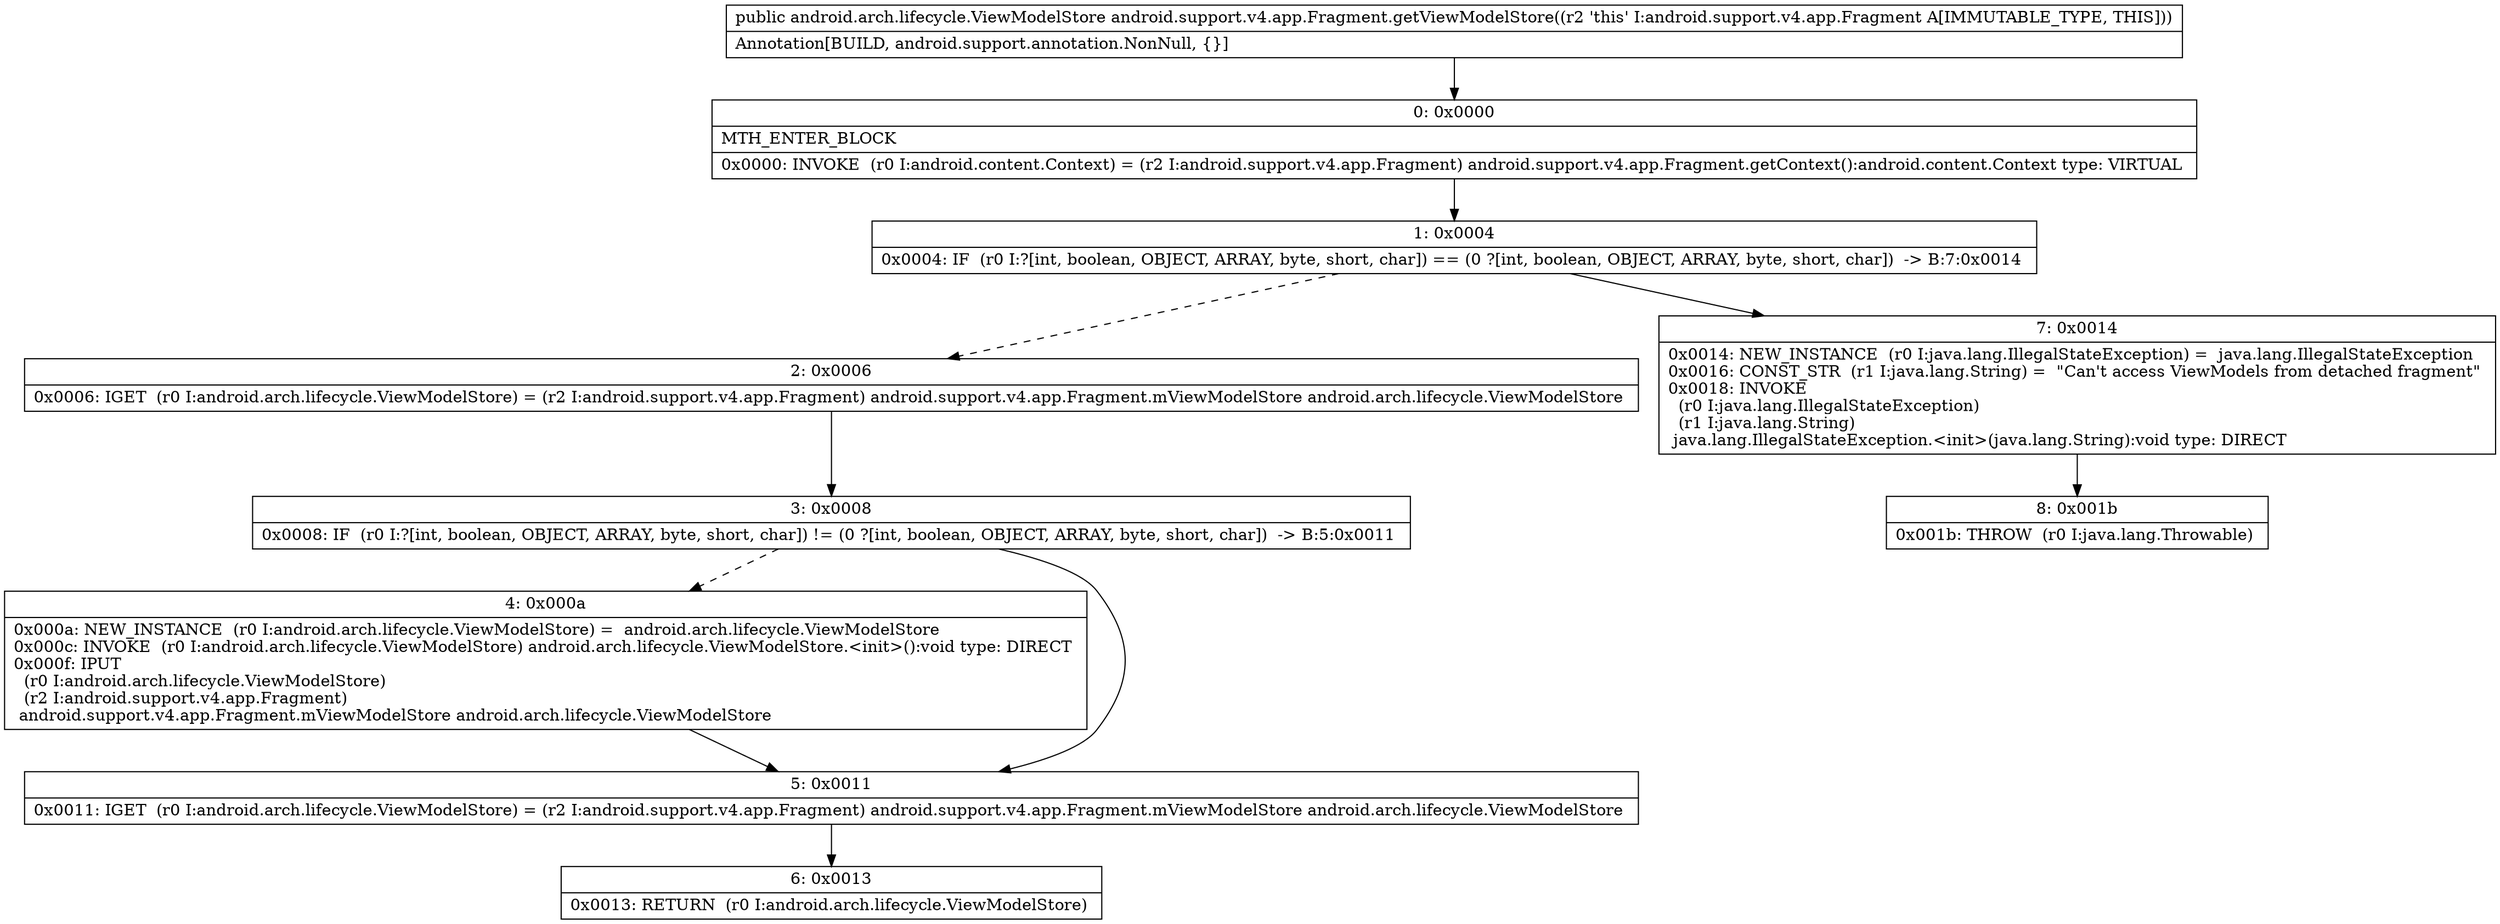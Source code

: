 digraph "CFG forandroid.support.v4.app.Fragment.getViewModelStore()Landroid\/arch\/lifecycle\/ViewModelStore;" {
Node_0 [shape=record,label="{0\:\ 0x0000|MTH_ENTER_BLOCK\l|0x0000: INVOKE  (r0 I:android.content.Context) = (r2 I:android.support.v4.app.Fragment) android.support.v4.app.Fragment.getContext():android.content.Context type: VIRTUAL \l}"];
Node_1 [shape=record,label="{1\:\ 0x0004|0x0004: IF  (r0 I:?[int, boolean, OBJECT, ARRAY, byte, short, char]) == (0 ?[int, boolean, OBJECT, ARRAY, byte, short, char])  \-\> B:7:0x0014 \l}"];
Node_2 [shape=record,label="{2\:\ 0x0006|0x0006: IGET  (r0 I:android.arch.lifecycle.ViewModelStore) = (r2 I:android.support.v4.app.Fragment) android.support.v4.app.Fragment.mViewModelStore android.arch.lifecycle.ViewModelStore \l}"];
Node_3 [shape=record,label="{3\:\ 0x0008|0x0008: IF  (r0 I:?[int, boolean, OBJECT, ARRAY, byte, short, char]) != (0 ?[int, boolean, OBJECT, ARRAY, byte, short, char])  \-\> B:5:0x0011 \l}"];
Node_4 [shape=record,label="{4\:\ 0x000a|0x000a: NEW_INSTANCE  (r0 I:android.arch.lifecycle.ViewModelStore) =  android.arch.lifecycle.ViewModelStore \l0x000c: INVOKE  (r0 I:android.arch.lifecycle.ViewModelStore) android.arch.lifecycle.ViewModelStore.\<init\>():void type: DIRECT \l0x000f: IPUT  \l  (r0 I:android.arch.lifecycle.ViewModelStore)\l  (r2 I:android.support.v4.app.Fragment)\l android.support.v4.app.Fragment.mViewModelStore android.arch.lifecycle.ViewModelStore \l}"];
Node_5 [shape=record,label="{5\:\ 0x0011|0x0011: IGET  (r0 I:android.arch.lifecycle.ViewModelStore) = (r2 I:android.support.v4.app.Fragment) android.support.v4.app.Fragment.mViewModelStore android.arch.lifecycle.ViewModelStore \l}"];
Node_6 [shape=record,label="{6\:\ 0x0013|0x0013: RETURN  (r0 I:android.arch.lifecycle.ViewModelStore) \l}"];
Node_7 [shape=record,label="{7\:\ 0x0014|0x0014: NEW_INSTANCE  (r0 I:java.lang.IllegalStateException) =  java.lang.IllegalStateException \l0x0016: CONST_STR  (r1 I:java.lang.String) =  \"Can't access ViewModels from detached fragment\" \l0x0018: INVOKE  \l  (r0 I:java.lang.IllegalStateException)\l  (r1 I:java.lang.String)\l java.lang.IllegalStateException.\<init\>(java.lang.String):void type: DIRECT \l}"];
Node_8 [shape=record,label="{8\:\ 0x001b|0x001b: THROW  (r0 I:java.lang.Throwable) \l}"];
MethodNode[shape=record,label="{public android.arch.lifecycle.ViewModelStore android.support.v4.app.Fragment.getViewModelStore((r2 'this' I:android.support.v4.app.Fragment A[IMMUTABLE_TYPE, THIS]))  | Annotation[BUILD, android.support.annotation.NonNull, \{\}]\l}"];
MethodNode -> Node_0;
Node_0 -> Node_1;
Node_1 -> Node_2[style=dashed];
Node_1 -> Node_7;
Node_2 -> Node_3;
Node_3 -> Node_4[style=dashed];
Node_3 -> Node_5;
Node_4 -> Node_5;
Node_5 -> Node_6;
Node_7 -> Node_8;
}

